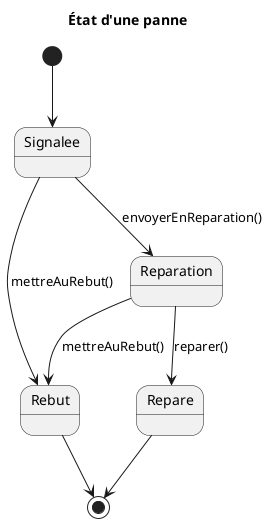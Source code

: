 @startuml
    title État d'une panne

    [*] --> Signalee
    Signalee --> Rebut: mettreAuRebut()
    Signalee --> Reparation: envoyerEnReparation()
    Reparation --> Repare: reparer()
    Reparation --> Rebut: mettreAuRebut()
    Repare --> [*]
    Rebut --> [*]
@enduml
